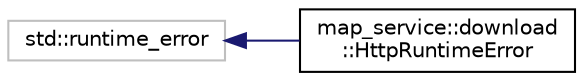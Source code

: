 digraph "Graphical Class Hierarchy"
{
 // LATEX_PDF_SIZE
  edge [fontname="Helvetica",fontsize="10",labelfontname="Helvetica",labelfontsize="10"];
  node [fontname="Helvetica",fontsize="10",shape=record];
  rankdir="LR";
  Node16 [label="std::runtime_error",height=0.2,width=0.4,color="grey75", fillcolor="white", style="filled",tooltip=" "];
  Node16 -> Node0 [dir="back",color="midnightblue",fontsize="10",style="solid",fontname="Helvetica"];
  Node0 [label="map_service::download\l::HttpRuntimeError",height=0.2,width=0.4,color="black", fillcolor="white", style="filled",URL="$classmap__service_1_1download_1_1HttpRuntimeError.html",tooltip="Custom exception class for handling HTTP errors."];
}
